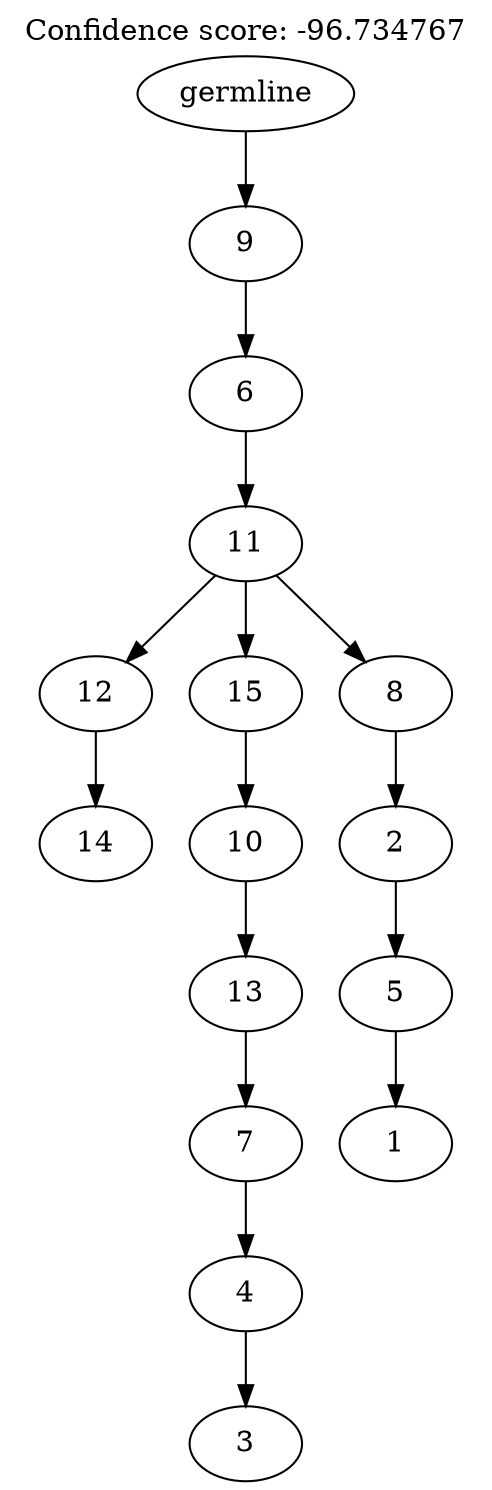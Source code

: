 digraph g {
	"14" -> "15";
	"15" [label="14"];
	"12" -> "13";
	"13" [label="3"];
	"11" -> "12";
	"12" [label="4"];
	"10" -> "11";
	"11" [label="7"];
	"9" -> "10";
	"10" [label="13"];
	"8" -> "9";
	"9" [label="10"];
	"6" -> "7";
	"7" [label="1"];
	"5" -> "6";
	"6" [label="5"];
	"4" -> "5";
	"5" [label="2"];
	"3" -> "4";
	"4" [label="8"];
	"3" -> "8";
	"8" [label="15"];
	"3" -> "14";
	"14" [label="12"];
	"2" -> "3";
	"3" [label="11"];
	"1" -> "2";
	"2" [label="6"];
	"0" -> "1";
	"1" [label="9"];
	"0" [label="germline"];
	labelloc="t";
	label="Confidence score: -96.734767";
}
